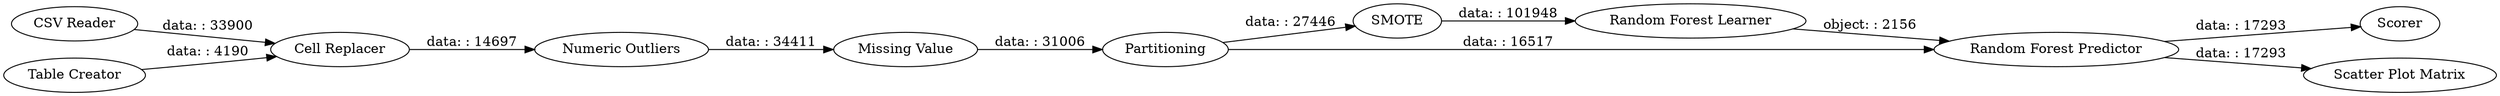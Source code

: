 digraph {
	"-7705401567051221102_1" [label="CSV Reader"]
	"-7705401567051221102_1976" [label="Numeric Outliers"]
	"-7705401567051221102_1977" [label="Missing Value"]
	"-7705401567051221102_1962" [label="Random Forest Learner"]
	"-7705401567051221102_1961" [label=SMOTE]
	"-7705401567051221102_1960" [label="Table Creator"]
	"-7705401567051221102_1959" [label="Cell Replacer"]
	"-7705401567051221102_1958" [label=Partitioning]
	"-7705401567051221102_1963" [label="Random Forest Predictor"]
	"-7705401567051221102_1964" [label=Scorer]
	"-7705401567051221102_1978" [label="Scatter Plot Matrix"]
	"-7705401567051221102_1962" -> "-7705401567051221102_1963" [label="object: : 2156"]
	"-7705401567051221102_1958" -> "-7705401567051221102_1963" [label="data: : 16517"]
	"-7705401567051221102_1960" -> "-7705401567051221102_1959" [label="data: : 4190"]
	"-7705401567051221102_1976" -> "-7705401567051221102_1977" [label="data: : 34411"]
	"-7705401567051221102_1" -> "-7705401567051221102_1959" [label="data: : 33900"]
	"-7705401567051221102_1963" -> "-7705401567051221102_1964" [label="data: : 17293"]
	"-7705401567051221102_1977" -> "-7705401567051221102_1958" [label="data: : 31006"]
	"-7705401567051221102_1959" -> "-7705401567051221102_1976" [label="data: : 14697"]
	"-7705401567051221102_1961" -> "-7705401567051221102_1962" [label="data: : 101948"]
	"-7705401567051221102_1963" -> "-7705401567051221102_1978" [label="data: : 17293"]
	"-7705401567051221102_1958" -> "-7705401567051221102_1961" [label="data: : 27446"]
	rankdir=LR
}
